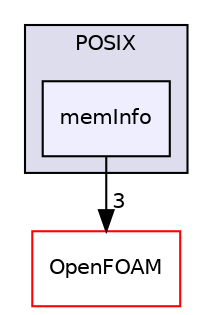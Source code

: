 digraph "src/OSspecific/POSIX/memInfo" {
  bgcolor=transparent;
  compound=true
  node [ fontsize="10", fontname="Helvetica"];
  edge [ labelfontsize="10", labelfontname="Helvetica"];
  subgraph clusterdir_94c34cce8591e074e6ace6f8df04d41e {
    graph [ bgcolor="#ddddee", pencolor="black", label="POSIX" fontname="Helvetica", fontsize="10", URL="dir_94c34cce8591e074e6ace6f8df04d41e.html"]
  dir_8050db66c1248138c45fcadbcd15b993 [shape=box, label="memInfo", style="filled", fillcolor="#eeeeff", pencolor="black", URL="dir_8050db66c1248138c45fcadbcd15b993.html"];
  }
  dir_c5473ff19b20e6ec4dfe5c310b3778a8 [shape=box label="OpenFOAM" color="red" URL="dir_c5473ff19b20e6ec4dfe5c310b3778a8.html"];
  dir_8050db66c1248138c45fcadbcd15b993->dir_c5473ff19b20e6ec4dfe5c310b3778a8 [headlabel="3", labeldistance=1.5 headhref="dir_002440_001896.html"];
}
